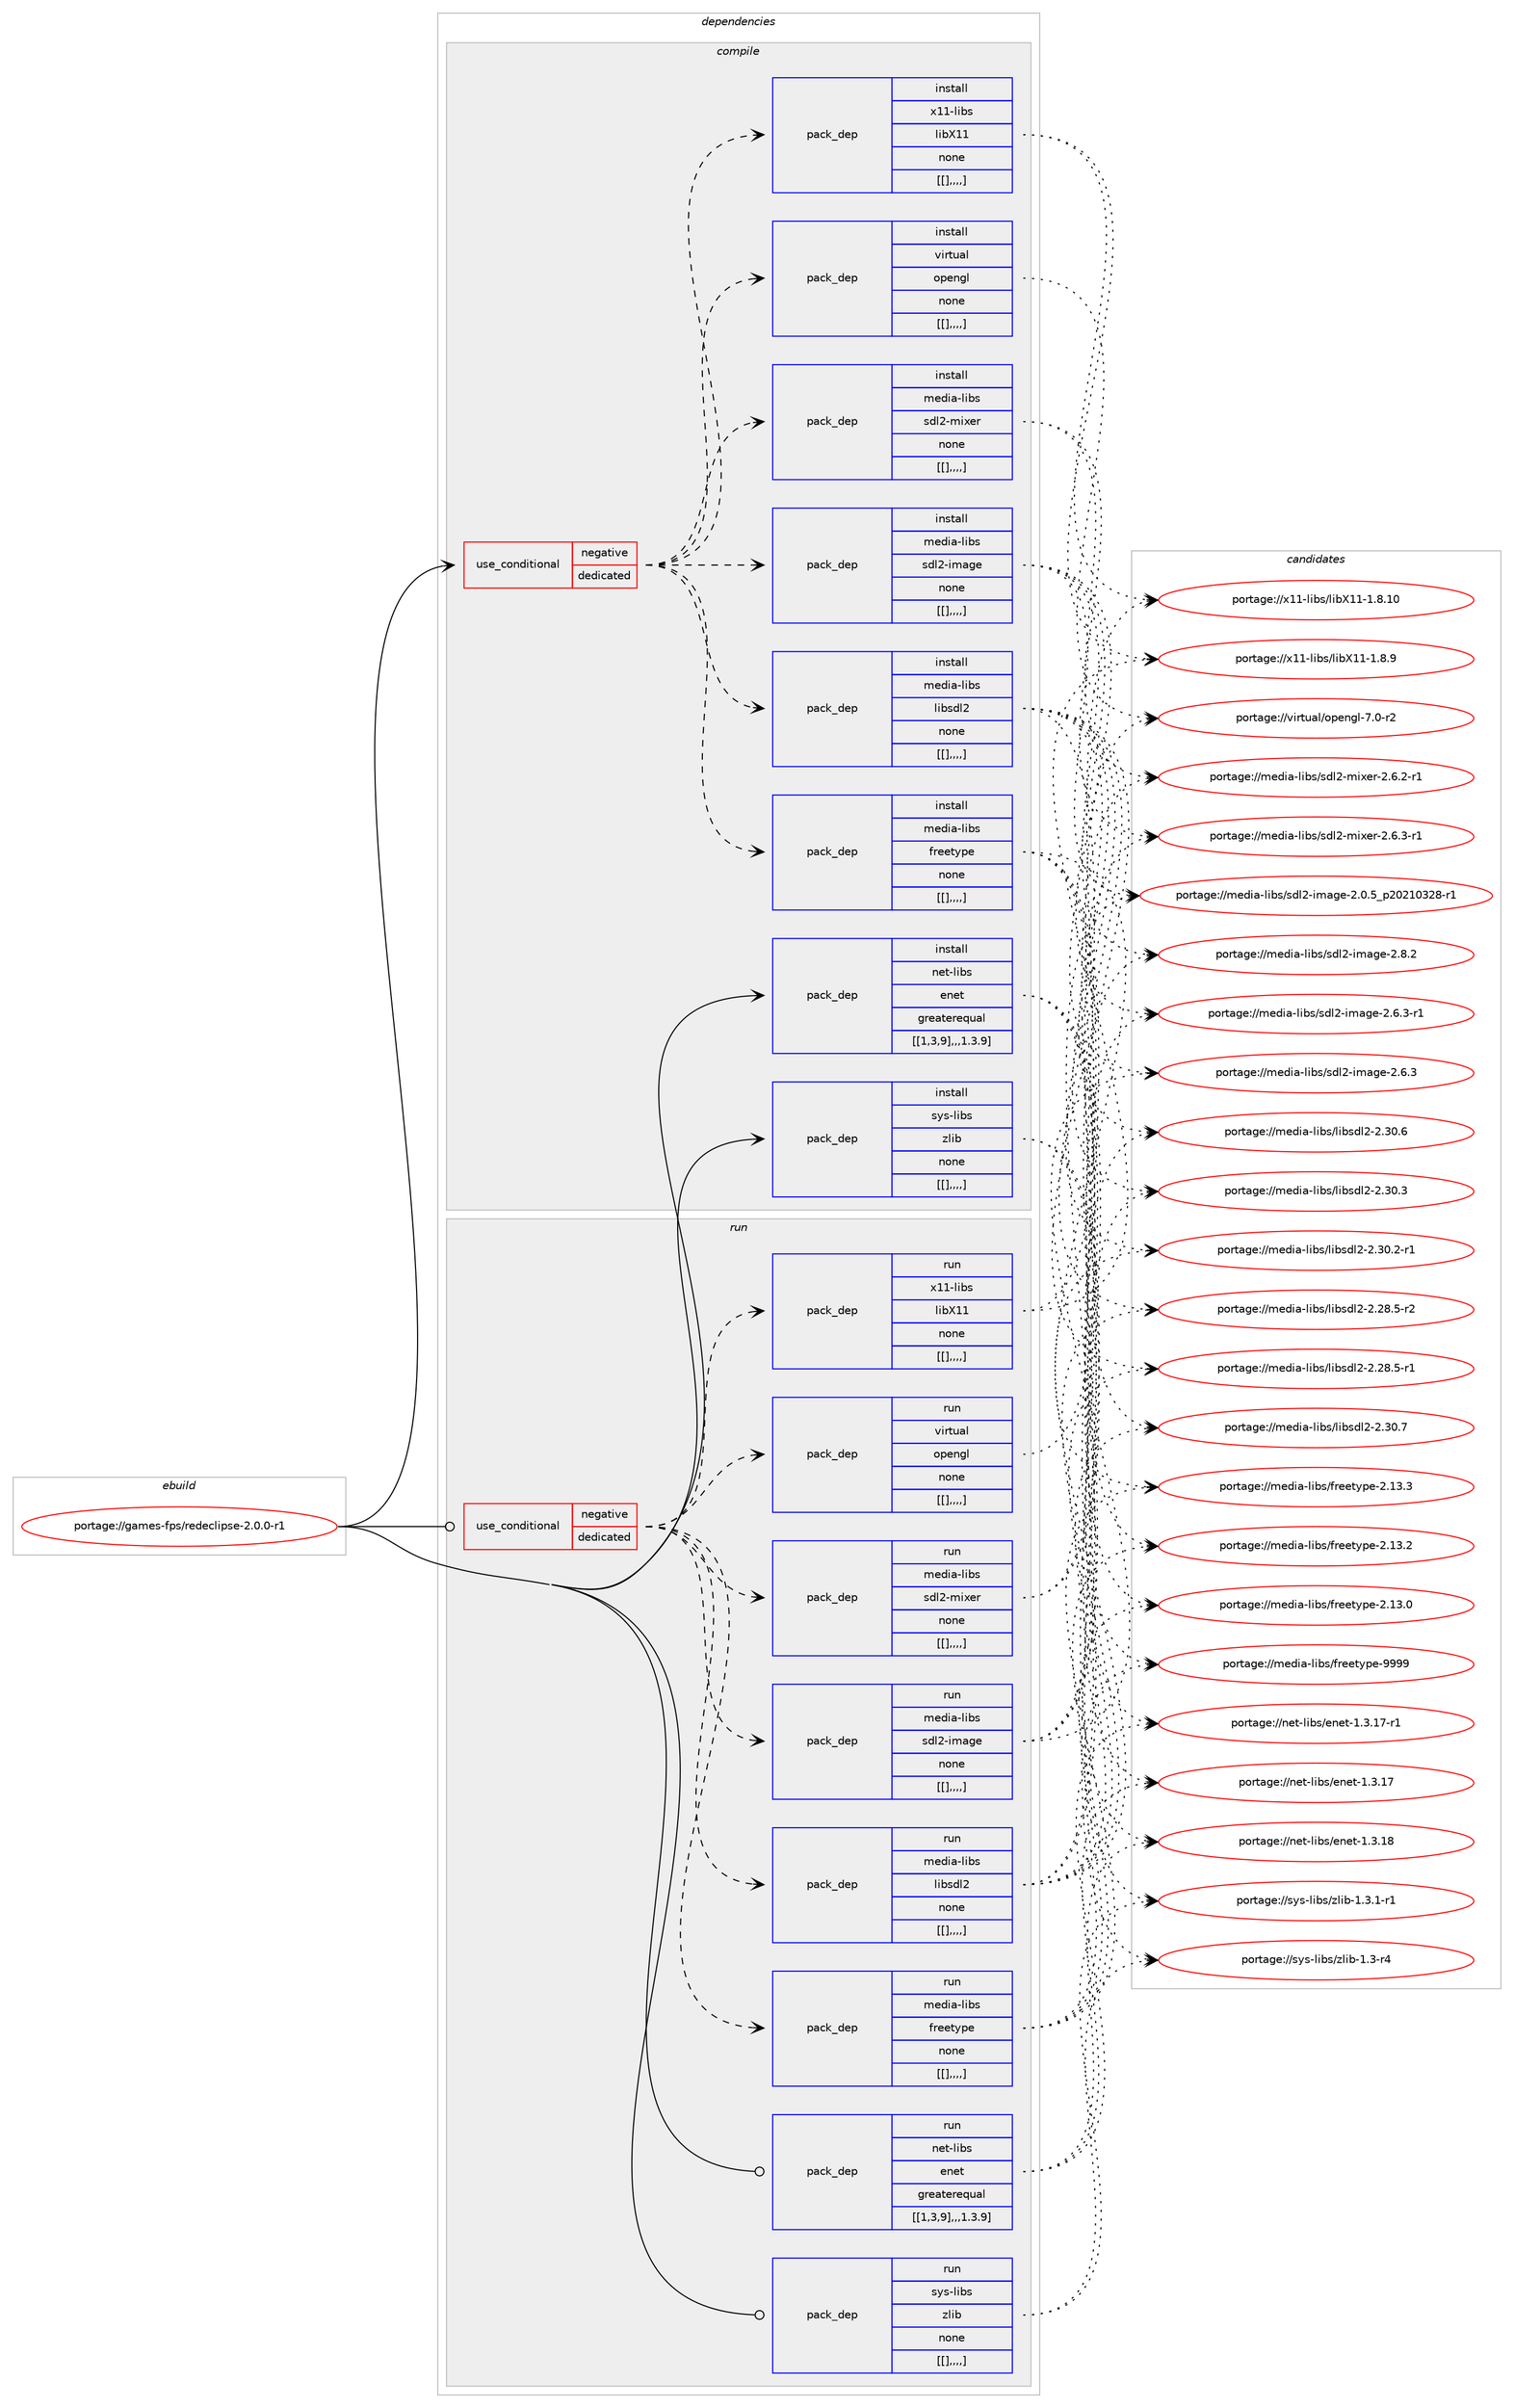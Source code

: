 digraph prolog {

# *************
# Graph options
# *************

newrank=true;
concentrate=true;
compound=true;
graph [rankdir=LR,fontname=Helvetica,fontsize=10,ranksep=1.5];#, ranksep=2.5, nodesep=0.2];
edge  [arrowhead=vee];
node  [fontname=Helvetica,fontsize=10];

# **********
# The ebuild
# **********

subgraph cluster_leftcol {
color=gray;
label=<<i>ebuild</i>>;
id [label="portage://games-fps/redeclipse-2.0.0-r1", color=red, width=4, href="../games-fps/redeclipse-2.0.0-r1.svg"];
}

# ****************
# The dependencies
# ****************

subgraph cluster_midcol {
color=gray;
label=<<i>dependencies</i>>;
subgraph cluster_compile {
fillcolor="#eeeeee";
style=filled;
label=<<i>compile</i>>;
subgraph cond65822 {
dependency233903 [label=<<TABLE BORDER="0" CELLBORDER="1" CELLSPACING="0" CELLPADDING="4"><TR><TD ROWSPAN="3" CELLPADDING="10">use_conditional</TD></TR><TR><TD>negative</TD></TR><TR><TD>dedicated</TD></TR></TABLE>>, shape=none, color=red];
subgraph pack166586 {
dependency233904 [label=<<TABLE BORDER="0" CELLBORDER="1" CELLSPACING="0" CELLPADDING="4" WIDTH="220"><TR><TD ROWSPAN="6" CELLPADDING="30">pack_dep</TD></TR><TR><TD WIDTH="110">install</TD></TR><TR><TD>media-libs</TD></TR><TR><TD>freetype</TD></TR><TR><TD>none</TD></TR><TR><TD>[[],,,,]</TD></TR></TABLE>>, shape=none, color=blue];
}
dependency233903:e -> dependency233904:w [weight=20,style="dashed",arrowhead="vee"];
subgraph pack166587 {
dependency233905 [label=<<TABLE BORDER="0" CELLBORDER="1" CELLSPACING="0" CELLPADDING="4" WIDTH="220"><TR><TD ROWSPAN="6" CELLPADDING="30">pack_dep</TD></TR><TR><TD WIDTH="110">install</TD></TR><TR><TD>media-libs</TD></TR><TR><TD>libsdl2</TD></TR><TR><TD>none</TD></TR><TR><TD>[[],,,,]</TD></TR></TABLE>>, shape=none, color=blue];
}
dependency233903:e -> dependency233905:w [weight=20,style="dashed",arrowhead="vee"];
subgraph pack166588 {
dependency233906 [label=<<TABLE BORDER="0" CELLBORDER="1" CELLSPACING="0" CELLPADDING="4" WIDTH="220"><TR><TD ROWSPAN="6" CELLPADDING="30">pack_dep</TD></TR><TR><TD WIDTH="110">install</TD></TR><TR><TD>media-libs</TD></TR><TR><TD>sdl2-image</TD></TR><TR><TD>none</TD></TR><TR><TD>[[],,,,]</TD></TR></TABLE>>, shape=none, color=blue];
}
dependency233903:e -> dependency233906:w [weight=20,style="dashed",arrowhead="vee"];
subgraph pack166589 {
dependency233907 [label=<<TABLE BORDER="0" CELLBORDER="1" CELLSPACING="0" CELLPADDING="4" WIDTH="220"><TR><TD ROWSPAN="6" CELLPADDING="30">pack_dep</TD></TR><TR><TD WIDTH="110">install</TD></TR><TR><TD>media-libs</TD></TR><TR><TD>sdl2-mixer</TD></TR><TR><TD>none</TD></TR><TR><TD>[[],,,,]</TD></TR></TABLE>>, shape=none, color=blue];
}
dependency233903:e -> dependency233907:w [weight=20,style="dashed",arrowhead="vee"];
subgraph pack166590 {
dependency233908 [label=<<TABLE BORDER="0" CELLBORDER="1" CELLSPACING="0" CELLPADDING="4" WIDTH="220"><TR><TD ROWSPAN="6" CELLPADDING="30">pack_dep</TD></TR><TR><TD WIDTH="110">install</TD></TR><TR><TD>virtual</TD></TR><TR><TD>opengl</TD></TR><TR><TD>none</TD></TR><TR><TD>[[],,,,]</TD></TR></TABLE>>, shape=none, color=blue];
}
dependency233903:e -> dependency233908:w [weight=20,style="dashed",arrowhead="vee"];
subgraph pack166591 {
dependency233909 [label=<<TABLE BORDER="0" CELLBORDER="1" CELLSPACING="0" CELLPADDING="4" WIDTH="220"><TR><TD ROWSPAN="6" CELLPADDING="30">pack_dep</TD></TR><TR><TD WIDTH="110">install</TD></TR><TR><TD>x11-libs</TD></TR><TR><TD>libX11</TD></TR><TR><TD>none</TD></TR><TR><TD>[[],,,,]</TD></TR></TABLE>>, shape=none, color=blue];
}
dependency233903:e -> dependency233909:w [weight=20,style="dashed",arrowhead="vee"];
}
id:e -> dependency233903:w [weight=20,style="solid",arrowhead="vee"];
subgraph pack166592 {
dependency233910 [label=<<TABLE BORDER="0" CELLBORDER="1" CELLSPACING="0" CELLPADDING="4" WIDTH="220"><TR><TD ROWSPAN="6" CELLPADDING="30">pack_dep</TD></TR><TR><TD WIDTH="110">install</TD></TR><TR><TD>net-libs</TD></TR><TR><TD>enet</TD></TR><TR><TD>greaterequal</TD></TR><TR><TD>[[1,3,9],,,1.3.9]</TD></TR></TABLE>>, shape=none, color=blue];
}
id:e -> dependency233910:w [weight=20,style="solid",arrowhead="vee"];
subgraph pack166593 {
dependency233911 [label=<<TABLE BORDER="0" CELLBORDER="1" CELLSPACING="0" CELLPADDING="4" WIDTH="220"><TR><TD ROWSPAN="6" CELLPADDING="30">pack_dep</TD></TR><TR><TD WIDTH="110">install</TD></TR><TR><TD>sys-libs</TD></TR><TR><TD>zlib</TD></TR><TR><TD>none</TD></TR><TR><TD>[[],,,,]</TD></TR></TABLE>>, shape=none, color=blue];
}
id:e -> dependency233911:w [weight=20,style="solid",arrowhead="vee"];
}
subgraph cluster_compileandrun {
fillcolor="#eeeeee";
style=filled;
label=<<i>compile and run</i>>;
}
subgraph cluster_run {
fillcolor="#eeeeee";
style=filled;
label=<<i>run</i>>;
subgraph cond65823 {
dependency233912 [label=<<TABLE BORDER="0" CELLBORDER="1" CELLSPACING="0" CELLPADDING="4"><TR><TD ROWSPAN="3" CELLPADDING="10">use_conditional</TD></TR><TR><TD>negative</TD></TR><TR><TD>dedicated</TD></TR></TABLE>>, shape=none, color=red];
subgraph pack166594 {
dependency233913 [label=<<TABLE BORDER="0" CELLBORDER="1" CELLSPACING="0" CELLPADDING="4" WIDTH="220"><TR><TD ROWSPAN="6" CELLPADDING="30">pack_dep</TD></TR><TR><TD WIDTH="110">run</TD></TR><TR><TD>media-libs</TD></TR><TR><TD>freetype</TD></TR><TR><TD>none</TD></TR><TR><TD>[[],,,,]</TD></TR></TABLE>>, shape=none, color=blue];
}
dependency233912:e -> dependency233913:w [weight=20,style="dashed",arrowhead="vee"];
subgraph pack166595 {
dependency233914 [label=<<TABLE BORDER="0" CELLBORDER="1" CELLSPACING="0" CELLPADDING="4" WIDTH="220"><TR><TD ROWSPAN="6" CELLPADDING="30">pack_dep</TD></TR><TR><TD WIDTH="110">run</TD></TR><TR><TD>media-libs</TD></TR><TR><TD>libsdl2</TD></TR><TR><TD>none</TD></TR><TR><TD>[[],,,,]</TD></TR></TABLE>>, shape=none, color=blue];
}
dependency233912:e -> dependency233914:w [weight=20,style="dashed",arrowhead="vee"];
subgraph pack166596 {
dependency233915 [label=<<TABLE BORDER="0" CELLBORDER="1" CELLSPACING="0" CELLPADDING="4" WIDTH="220"><TR><TD ROWSPAN="6" CELLPADDING="30">pack_dep</TD></TR><TR><TD WIDTH="110">run</TD></TR><TR><TD>media-libs</TD></TR><TR><TD>sdl2-image</TD></TR><TR><TD>none</TD></TR><TR><TD>[[],,,,]</TD></TR></TABLE>>, shape=none, color=blue];
}
dependency233912:e -> dependency233915:w [weight=20,style="dashed",arrowhead="vee"];
subgraph pack166597 {
dependency233916 [label=<<TABLE BORDER="0" CELLBORDER="1" CELLSPACING="0" CELLPADDING="4" WIDTH="220"><TR><TD ROWSPAN="6" CELLPADDING="30">pack_dep</TD></TR><TR><TD WIDTH="110">run</TD></TR><TR><TD>media-libs</TD></TR><TR><TD>sdl2-mixer</TD></TR><TR><TD>none</TD></TR><TR><TD>[[],,,,]</TD></TR></TABLE>>, shape=none, color=blue];
}
dependency233912:e -> dependency233916:w [weight=20,style="dashed",arrowhead="vee"];
subgraph pack166598 {
dependency233917 [label=<<TABLE BORDER="0" CELLBORDER="1" CELLSPACING="0" CELLPADDING="4" WIDTH="220"><TR><TD ROWSPAN="6" CELLPADDING="30">pack_dep</TD></TR><TR><TD WIDTH="110">run</TD></TR><TR><TD>virtual</TD></TR><TR><TD>opengl</TD></TR><TR><TD>none</TD></TR><TR><TD>[[],,,,]</TD></TR></TABLE>>, shape=none, color=blue];
}
dependency233912:e -> dependency233917:w [weight=20,style="dashed",arrowhead="vee"];
subgraph pack166599 {
dependency233918 [label=<<TABLE BORDER="0" CELLBORDER="1" CELLSPACING="0" CELLPADDING="4" WIDTH="220"><TR><TD ROWSPAN="6" CELLPADDING="30">pack_dep</TD></TR><TR><TD WIDTH="110">run</TD></TR><TR><TD>x11-libs</TD></TR><TR><TD>libX11</TD></TR><TR><TD>none</TD></TR><TR><TD>[[],,,,]</TD></TR></TABLE>>, shape=none, color=blue];
}
dependency233912:e -> dependency233918:w [weight=20,style="dashed",arrowhead="vee"];
}
id:e -> dependency233912:w [weight=20,style="solid",arrowhead="odot"];
subgraph pack166600 {
dependency233919 [label=<<TABLE BORDER="0" CELLBORDER="1" CELLSPACING="0" CELLPADDING="4" WIDTH="220"><TR><TD ROWSPAN="6" CELLPADDING="30">pack_dep</TD></TR><TR><TD WIDTH="110">run</TD></TR><TR><TD>net-libs</TD></TR><TR><TD>enet</TD></TR><TR><TD>greaterequal</TD></TR><TR><TD>[[1,3,9],,,1.3.9]</TD></TR></TABLE>>, shape=none, color=blue];
}
id:e -> dependency233919:w [weight=20,style="solid",arrowhead="odot"];
subgraph pack166601 {
dependency233920 [label=<<TABLE BORDER="0" CELLBORDER="1" CELLSPACING="0" CELLPADDING="4" WIDTH="220"><TR><TD ROWSPAN="6" CELLPADDING="30">pack_dep</TD></TR><TR><TD WIDTH="110">run</TD></TR><TR><TD>sys-libs</TD></TR><TR><TD>zlib</TD></TR><TR><TD>none</TD></TR><TR><TD>[[],,,,]</TD></TR></TABLE>>, shape=none, color=blue];
}
id:e -> dependency233920:w [weight=20,style="solid",arrowhead="odot"];
}
}

# **************
# The candidates
# **************

subgraph cluster_choices {
rank=same;
color=gray;
label=<<i>candidates</i>>;

subgraph choice166586 {
color=black;
nodesep=1;
choice109101100105974510810598115471021141011011161211121014557575757 [label="portage://media-libs/freetype-9999", color=red, width=4,href="../media-libs/freetype-9999.svg"];
choice1091011001059745108105981154710211410110111612111210145504649514651 [label="portage://media-libs/freetype-2.13.3", color=red, width=4,href="../media-libs/freetype-2.13.3.svg"];
choice1091011001059745108105981154710211410110111612111210145504649514650 [label="portage://media-libs/freetype-2.13.2", color=red, width=4,href="../media-libs/freetype-2.13.2.svg"];
choice1091011001059745108105981154710211410110111612111210145504649514648 [label="portage://media-libs/freetype-2.13.0", color=red, width=4,href="../media-libs/freetype-2.13.0.svg"];
dependency233904:e -> choice109101100105974510810598115471021141011011161211121014557575757:w [style=dotted,weight="100"];
dependency233904:e -> choice1091011001059745108105981154710211410110111612111210145504649514651:w [style=dotted,weight="100"];
dependency233904:e -> choice1091011001059745108105981154710211410110111612111210145504649514650:w [style=dotted,weight="100"];
dependency233904:e -> choice1091011001059745108105981154710211410110111612111210145504649514648:w [style=dotted,weight="100"];
}
subgraph choice166587 {
color=black;
nodesep=1;
choice10910110010597451081059811547108105981151001085045504651484655 [label="portage://media-libs/libsdl2-2.30.7", color=red, width=4,href="../media-libs/libsdl2-2.30.7.svg"];
choice10910110010597451081059811547108105981151001085045504651484654 [label="portage://media-libs/libsdl2-2.30.6", color=red, width=4,href="../media-libs/libsdl2-2.30.6.svg"];
choice10910110010597451081059811547108105981151001085045504651484651 [label="portage://media-libs/libsdl2-2.30.3", color=red, width=4,href="../media-libs/libsdl2-2.30.3.svg"];
choice109101100105974510810598115471081059811510010850455046514846504511449 [label="portage://media-libs/libsdl2-2.30.2-r1", color=red, width=4,href="../media-libs/libsdl2-2.30.2-r1.svg"];
choice109101100105974510810598115471081059811510010850455046505646534511450 [label="portage://media-libs/libsdl2-2.28.5-r2", color=red, width=4,href="../media-libs/libsdl2-2.28.5-r2.svg"];
choice109101100105974510810598115471081059811510010850455046505646534511449 [label="portage://media-libs/libsdl2-2.28.5-r1", color=red, width=4,href="../media-libs/libsdl2-2.28.5-r1.svg"];
dependency233905:e -> choice10910110010597451081059811547108105981151001085045504651484655:w [style=dotted,weight="100"];
dependency233905:e -> choice10910110010597451081059811547108105981151001085045504651484654:w [style=dotted,weight="100"];
dependency233905:e -> choice10910110010597451081059811547108105981151001085045504651484651:w [style=dotted,weight="100"];
dependency233905:e -> choice109101100105974510810598115471081059811510010850455046514846504511449:w [style=dotted,weight="100"];
dependency233905:e -> choice109101100105974510810598115471081059811510010850455046505646534511450:w [style=dotted,weight="100"];
dependency233905:e -> choice109101100105974510810598115471081059811510010850455046505646534511449:w [style=dotted,weight="100"];
}
subgraph choice166588 {
color=black;
nodesep=1;
choice10910110010597451081059811547115100108504510510997103101455046564650 [label="portage://media-libs/sdl2-image-2.8.2", color=red, width=4,href="../media-libs/sdl2-image-2.8.2.svg"];
choice109101100105974510810598115471151001085045105109971031014550465446514511449 [label="portage://media-libs/sdl2-image-2.6.3-r1", color=red, width=4,href="../media-libs/sdl2-image-2.6.3-r1.svg"];
choice10910110010597451081059811547115100108504510510997103101455046544651 [label="portage://media-libs/sdl2-image-2.6.3", color=red, width=4,href="../media-libs/sdl2-image-2.6.3.svg"];
choice109101100105974510810598115471151001085045105109971031014550464846539511250485049485150564511449 [label="portage://media-libs/sdl2-image-2.0.5_p20210328-r1", color=red, width=4,href="../media-libs/sdl2-image-2.0.5_p20210328-r1.svg"];
dependency233906:e -> choice10910110010597451081059811547115100108504510510997103101455046564650:w [style=dotted,weight="100"];
dependency233906:e -> choice109101100105974510810598115471151001085045105109971031014550465446514511449:w [style=dotted,weight="100"];
dependency233906:e -> choice10910110010597451081059811547115100108504510510997103101455046544651:w [style=dotted,weight="100"];
dependency233906:e -> choice109101100105974510810598115471151001085045105109971031014550464846539511250485049485150564511449:w [style=dotted,weight="100"];
}
subgraph choice166589 {
color=black;
nodesep=1;
choice1091011001059745108105981154711510010850451091051201011144550465446514511449 [label="portage://media-libs/sdl2-mixer-2.6.3-r1", color=red, width=4,href="../media-libs/sdl2-mixer-2.6.3-r1.svg"];
choice1091011001059745108105981154711510010850451091051201011144550465446504511449 [label="portage://media-libs/sdl2-mixer-2.6.2-r1", color=red, width=4,href="../media-libs/sdl2-mixer-2.6.2-r1.svg"];
dependency233907:e -> choice1091011001059745108105981154711510010850451091051201011144550465446514511449:w [style=dotted,weight="100"];
dependency233907:e -> choice1091011001059745108105981154711510010850451091051201011144550465446504511449:w [style=dotted,weight="100"];
}
subgraph choice166590 {
color=black;
nodesep=1;
choice1181051141161179710847111112101110103108455546484511450 [label="portage://virtual/opengl-7.0-r2", color=red, width=4,href="../virtual/opengl-7.0-r2.svg"];
dependency233908:e -> choice1181051141161179710847111112101110103108455546484511450:w [style=dotted,weight="100"];
}
subgraph choice166591 {
color=black;
nodesep=1;
choice12049494510810598115471081059888494945494656464948 [label="portage://x11-libs/libX11-1.8.10", color=red, width=4,href="../x11-libs/libX11-1.8.10.svg"];
choice120494945108105981154710810598884949454946564657 [label="portage://x11-libs/libX11-1.8.9", color=red, width=4,href="../x11-libs/libX11-1.8.9.svg"];
dependency233909:e -> choice12049494510810598115471081059888494945494656464948:w [style=dotted,weight="100"];
dependency233909:e -> choice120494945108105981154710810598884949454946564657:w [style=dotted,weight="100"];
}
subgraph choice166592 {
color=black;
nodesep=1;
choice11010111645108105981154710111010111645494651464956 [label="portage://net-libs/enet-1.3.18", color=red, width=4,href="../net-libs/enet-1.3.18.svg"];
choice110101116451081059811547101110101116454946514649554511449 [label="portage://net-libs/enet-1.3.17-r1", color=red, width=4,href="../net-libs/enet-1.3.17-r1.svg"];
choice11010111645108105981154710111010111645494651464955 [label="portage://net-libs/enet-1.3.17", color=red, width=4,href="../net-libs/enet-1.3.17.svg"];
dependency233910:e -> choice11010111645108105981154710111010111645494651464956:w [style=dotted,weight="100"];
dependency233910:e -> choice110101116451081059811547101110101116454946514649554511449:w [style=dotted,weight="100"];
dependency233910:e -> choice11010111645108105981154710111010111645494651464955:w [style=dotted,weight="100"];
}
subgraph choice166593 {
color=black;
nodesep=1;
choice115121115451081059811547122108105984549465146494511449 [label="portage://sys-libs/zlib-1.3.1-r1", color=red, width=4,href="../sys-libs/zlib-1.3.1-r1.svg"];
choice11512111545108105981154712210810598454946514511452 [label="portage://sys-libs/zlib-1.3-r4", color=red, width=4,href="../sys-libs/zlib-1.3-r4.svg"];
dependency233911:e -> choice115121115451081059811547122108105984549465146494511449:w [style=dotted,weight="100"];
dependency233911:e -> choice11512111545108105981154712210810598454946514511452:w [style=dotted,weight="100"];
}
subgraph choice166594 {
color=black;
nodesep=1;
choice109101100105974510810598115471021141011011161211121014557575757 [label="portage://media-libs/freetype-9999", color=red, width=4,href="../media-libs/freetype-9999.svg"];
choice1091011001059745108105981154710211410110111612111210145504649514651 [label="portage://media-libs/freetype-2.13.3", color=red, width=4,href="../media-libs/freetype-2.13.3.svg"];
choice1091011001059745108105981154710211410110111612111210145504649514650 [label="portage://media-libs/freetype-2.13.2", color=red, width=4,href="../media-libs/freetype-2.13.2.svg"];
choice1091011001059745108105981154710211410110111612111210145504649514648 [label="portage://media-libs/freetype-2.13.0", color=red, width=4,href="../media-libs/freetype-2.13.0.svg"];
dependency233913:e -> choice109101100105974510810598115471021141011011161211121014557575757:w [style=dotted,weight="100"];
dependency233913:e -> choice1091011001059745108105981154710211410110111612111210145504649514651:w [style=dotted,weight="100"];
dependency233913:e -> choice1091011001059745108105981154710211410110111612111210145504649514650:w [style=dotted,weight="100"];
dependency233913:e -> choice1091011001059745108105981154710211410110111612111210145504649514648:w [style=dotted,weight="100"];
}
subgraph choice166595 {
color=black;
nodesep=1;
choice10910110010597451081059811547108105981151001085045504651484655 [label="portage://media-libs/libsdl2-2.30.7", color=red, width=4,href="../media-libs/libsdl2-2.30.7.svg"];
choice10910110010597451081059811547108105981151001085045504651484654 [label="portage://media-libs/libsdl2-2.30.6", color=red, width=4,href="../media-libs/libsdl2-2.30.6.svg"];
choice10910110010597451081059811547108105981151001085045504651484651 [label="portage://media-libs/libsdl2-2.30.3", color=red, width=4,href="../media-libs/libsdl2-2.30.3.svg"];
choice109101100105974510810598115471081059811510010850455046514846504511449 [label="portage://media-libs/libsdl2-2.30.2-r1", color=red, width=4,href="../media-libs/libsdl2-2.30.2-r1.svg"];
choice109101100105974510810598115471081059811510010850455046505646534511450 [label="portage://media-libs/libsdl2-2.28.5-r2", color=red, width=4,href="../media-libs/libsdl2-2.28.5-r2.svg"];
choice109101100105974510810598115471081059811510010850455046505646534511449 [label="portage://media-libs/libsdl2-2.28.5-r1", color=red, width=4,href="../media-libs/libsdl2-2.28.5-r1.svg"];
dependency233914:e -> choice10910110010597451081059811547108105981151001085045504651484655:w [style=dotted,weight="100"];
dependency233914:e -> choice10910110010597451081059811547108105981151001085045504651484654:w [style=dotted,weight="100"];
dependency233914:e -> choice10910110010597451081059811547108105981151001085045504651484651:w [style=dotted,weight="100"];
dependency233914:e -> choice109101100105974510810598115471081059811510010850455046514846504511449:w [style=dotted,weight="100"];
dependency233914:e -> choice109101100105974510810598115471081059811510010850455046505646534511450:w [style=dotted,weight="100"];
dependency233914:e -> choice109101100105974510810598115471081059811510010850455046505646534511449:w [style=dotted,weight="100"];
}
subgraph choice166596 {
color=black;
nodesep=1;
choice10910110010597451081059811547115100108504510510997103101455046564650 [label="portage://media-libs/sdl2-image-2.8.2", color=red, width=4,href="../media-libs/sdl2-image-2.8.2.svg"];
choice109101100105974510810598115471151001085045105109971031014550465446514511449 [label="portage://media-libs/sdl2-image-2.6.3-r1", color=red, width=4,href="../media-libs/sdl2-image-2.6.3-r1.svg"];
choice10910110010597451081059811547115100108504510510997103101455046544651 [label="portage://media-libs/sdl2-image-2.6.3", color=red, width=4,href="../media-libs/sdl2-image-2.6.3.svg"];
choice109101100105974510810598115471151001085045105109971031014550464846539511250485049485150564511449 [label="portage://media-libs/sdl2-image-2.0.5_p20210328-r1", color=red, width=4,href="../media-libs/sdl2-image-2.0.5_p20210328-r1.svg"];
dependency233915:e -> choice10910110010597451081059811547115100108504510510997103101455046564650:w [style=dotted,weight="100"];
dependency233915:e -> choice109101100105974510810598115471151001085045105109971031014550465446514511449:w [style=dotted,weight="100"];
dependency233915:e -> choice10910110010597451081059811547115100108504510510997103101455046544651:w [style=dotted,weight="100"];
dependency233915:e -> choice109101100105974510810598115471151001085045105109971031014550464846539511250485049485150564511449:w [style=dotted,weight="100"];
}
subgraph choice166597 {
color=black;
nodesep=1;
choice1091011001059745108105981154711510010850451091051201011144550465446514511449 [label="portage://media-libs/sdl2-mixer-2.6.3-r1", color=red, width=4,href="../media-libs/sdl2-mixer-2.6.3-r1.svg"];
choice1091011001059745108105981154711510010850451091051201011144550465446504511449 [label="portage://media-libs/sdl2-mixer-2.6.2-r1", color=red, width=4,href="../media-libs/sdl2-mixer-2.6.2-r1.svg"];
dependency233916:e -> choice1091011001059745108105981154711510010850451091051201011144550465446514511449:w [style=dotted,weight="100"];
dependency233916:e -> choice1091011001059745108105981154711510010850451091051201011144550465446504511449:w [style=dotted,weight="100"];
}
subgraph choice166598 {
color=black;
nodesep=1;
choice1181051141161179710847111112101110103108455546484511450 [label="portage://virtual/opengl-7.0-r2", color=red, width=4,href="../virtual/opengl-7.0-r2.svg"];
dependency233917:e -> choice1181051141161179710847111112101110103108455546484511450:w [style=dotted,weight="100"];
}
subgraph choice166599 {
color=black;
nodesep=1;
choice12049494510810598115471081059888494945494656464948 [label="portage://x11-libs/libX11-1.8.10", color=red, width=4,href="../x11-libs/libX11-1.8.10.svg"];
choice120494945108105981154710810598884949454946564657 [label="portage://x11-libs/libX11-1.8.9", color=red, width=4,href="../x11-libs/libX11-1.8.9.svg"];
dependency233918:e -> choice12049494510810598115471081059888494945494656464948:w [style=dotted,weight="100"];
dependency233918:e -> choice120494945108105981154710810598884949454946564657:w [style=dotted,weight="100"];
}
subgraph choice166600 {
color=black;
nodesep=1;
choice11010111645108105981154710111010111645494651464956 [label="portage://net-libs/enet-1.3.18", color=red, width=4,href="../net-libs/enet-1.3.18.svg"];
choice110101116451081059811547101110101116454946514649554511449 [label="portage://net-libs/enet-1.3.17-r1", color=red, width=4,href="../net-libs/enet-1.3.17-r1.svg"];
choice11010111645108105981154710111010111645494651464955 [label="portage://net-libs/enet-1.3.17", color=red, width=4,href="../net-libs/enet-1.3.17.svg"];
dependency233919:e -> choice11010111645108105981154710111010111645494651464956:w [style=dotted,weight="100"];
dependency233919:e -> choice110101116451081059811547101110101116454946514649554511449:w [style=dotted,weight="100"];
dependency233919:e -> choice11010111645108105981154710111010111645494651464955:w [style=dotted,weight="100"];
}
subgraph choice166601 {
color=black;
nodesep=1;
choice115121115451081059811547122108105984549465146494511449 [label="portage://sys-libs/zlib-1.3.1-r1", color=red, width=4,href="../sys-libs/zlib-1.3.1-r1.svg"];
choice11512111545108105981154712210810598454946514511452 [label="portage://sys-libs/zlib-1.3-r4", color=red, width=4,href="../sys-libs/zlib-1.3-r4.svg"];
dependency233920:e -> choice115121115451081059811547122108105984549465146494511449:w [style=dotted,weight="100"];
dependency233920:e -> choice11512111545108105981154712210810598454946514511452:w [style=dotted,weight="100"];
}
}

}
